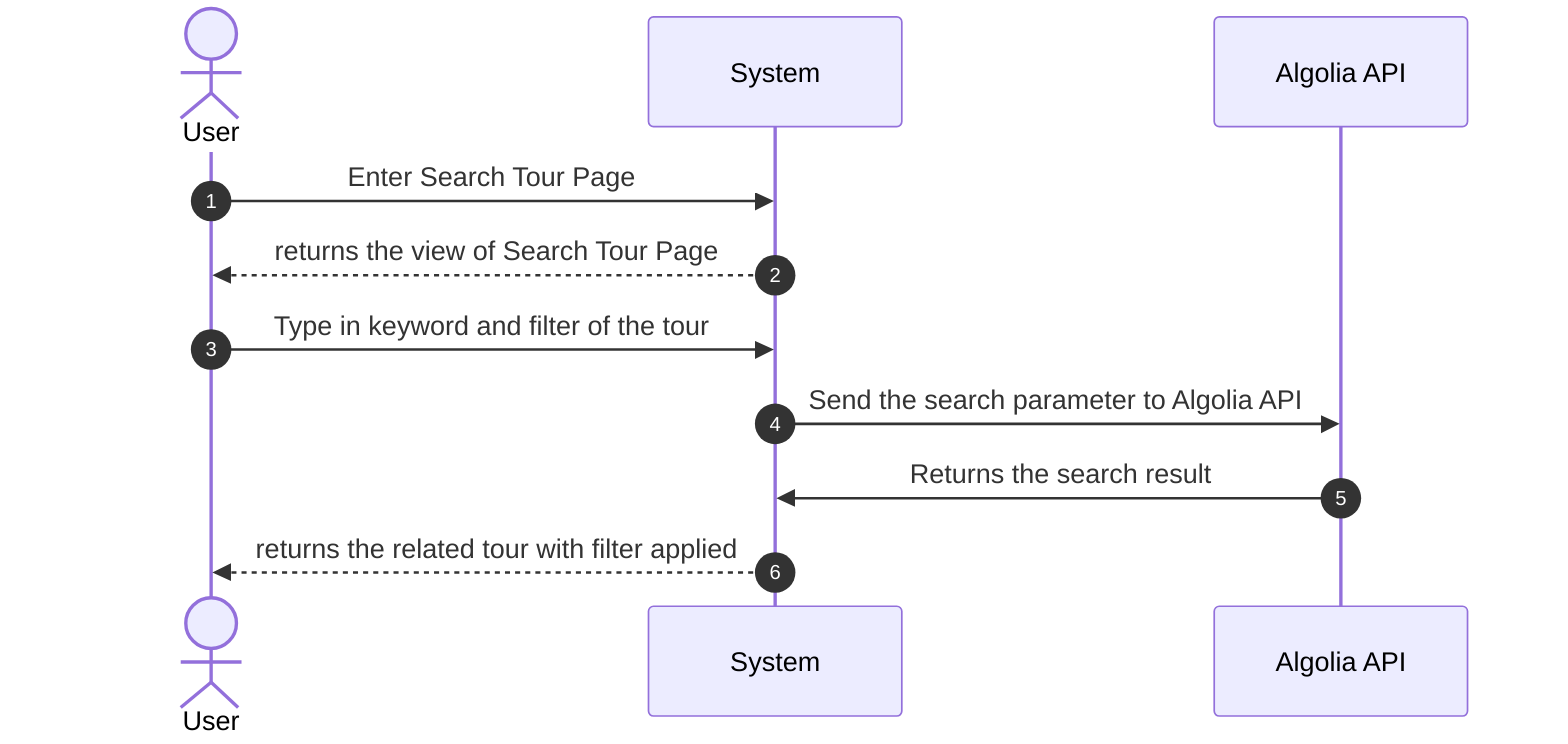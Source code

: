 sequenceDiagram
    autonumber
    actor U as User
    participant S as System
    participant A as Algolia API

    U->>S: Enter Search Tour Page 
    S-->>U: returns the view of Search Tour Page

    U->>S: Type in keyword and filter of the tour
    S->>A: Send the search parameter to Algolia API

    A->>S: Returns the search result
    S-->>U: returns the related tour with filter applied